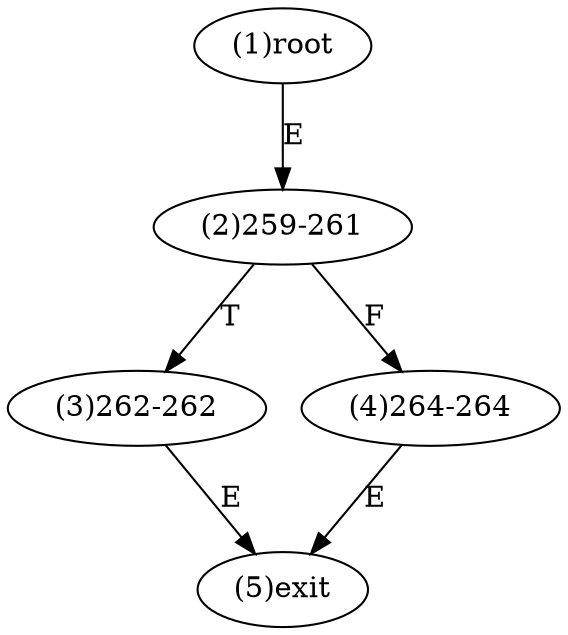 digraph "" { 
1[ label="(1)root"];
2[ label="(2)259-261"];
3[ label="(3)262-262"];
4[ label="(4)264-264"];
5[ label="(5)exit"];
1->2[ label="E"];
2->4[ label="F"];
2->3[ label="T"];
3->5[ label="E"];
4->5[ label="E"];
}